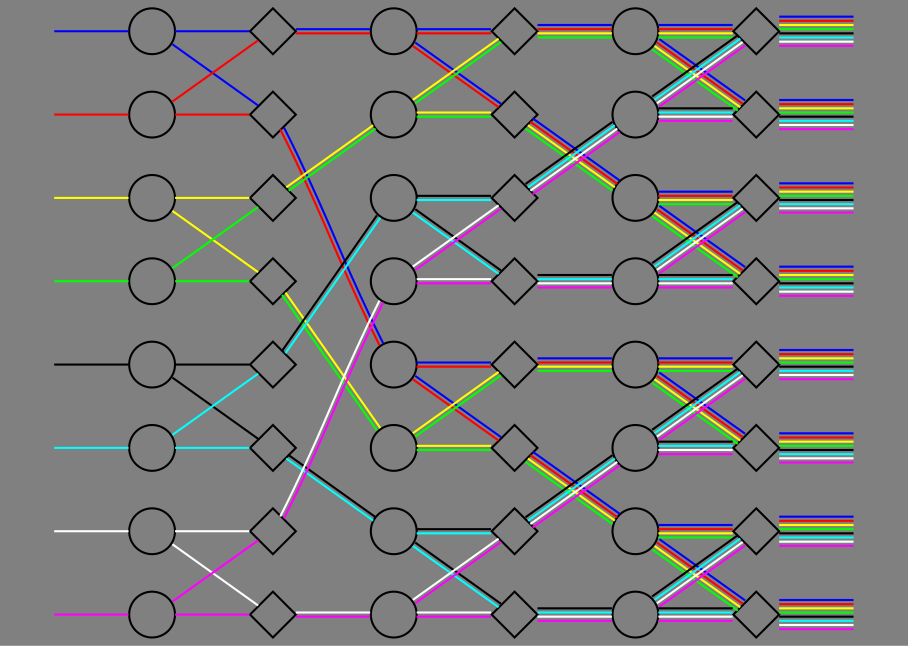 /*******************************************************************************
 * Copyright (c) 2017 itemis AG and others.
 *
 * All rights reserved. This program and the accompanying materials
 * are made available under the terms of the Eclipse Public License v1.0
 * which accompanies this distribution, and is available at
 * http://www.eclipse.org/legal/epl-v10.html
 *
 * Contributors:
 *       Tamas Miklossy  (itemis AG) - Initial text 
 *******************************************************************************/
digraph G {
	graph [center=true rankdir=LR bgcolor="#808080"]
	edge [dir=none]
	node [width=0.3 height=0.3 label=""]
	{ node [shape=circle style=invis]
		1 2 3 4 5 6 7 8  10 20 30 40 50 60 70 80
	}
	{ node [shape=circle]
		a b c d e f g h  i j k l m n o p  q r s t u v w x
	}
	{ node [shape=diamond]
		A B C D E F G H  I J K L M N O P  Q R S T U V W X
	}
	1 -> a -> {A B} [color="#0000ff"]
	2 -> b -> {B A} [color="#ff0000"]
	3 -> c -> {C D} [color="#ffff00"]
	4 -> d -> {D C} [color="#00ff00"]
	5 -> e -> {E F} [color="#000000"]
	6 -> f -> {F E} [color="#00ffff"]
	7 -> g -> {G H} [color="#ffffff"]
	8 -> h -> {H G} [color="#ff00ff"]
	{ edge [color="#ff0000:#0000ff"]
		A -> i -> {I K}
		B -> j -> {J L}
	}
	{ edge [color="#00ff00:#ffff00"]
		C -> k -> {K I}
		D -> l -> {L J}
	}
	{ edge [color="#00ffff:#000000"]
		E -> m -> {M O}
		F -> n -> {N P}
	}
	{ edge [color="#ff00ff:#ffffff"]
		G -> o -> {O M}
		H -> p -> {P N}
	}
	{ edge [color="#00ff00:#ffff00:#ff0000:#0000ff"]
		I -> q -> {Q U}
		J -> r -> {R V}
		K -> s -> {S W}
		L -> t -> {T X}
	}
	{ edge [color="#ff00ff:#ffffff:#00ffff:#000000"]
		M -> u -> {U Q}
		N -> v -> {V R}
		O -> w -> {W S}
		P -> x -> {X T}
	}
	{ edge [color="#ff00ff:#ffffff:#00ffff:#000000:#00ff00:#ffff00:#ff0000:#0000ff"]
		Q -> 10
		R -> 20
		S -> 30
		T -> 40
		U -> 50
		V -> 60
		W -> 70
		X -> 80
	}
}
